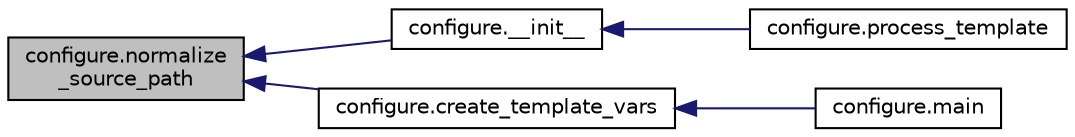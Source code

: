 digraph "configure.normalize_source_path"
{
  edge [fontname="Helvetica",fontsize="10",labelfontname="Helvetica",labelfontsize="10"];
  node [fontname="Helvetica",fontsize="10",shape=record];
  rankdir="LR";
  Node28 [label="configure.normalize\l_source_path",height=0.2,width=0.4,color="black", fillcolor="grey75", style="filled", fontcolor="black"];
  Node28 -> Node29 [dir="back",color="midnightblue",fontsize="10",style="solid",fontname="Helvetica"];
  Node29 [label="configure.__init__",height=0.2,width=0.4,color="black", fillcolor="white", style="filled",URL="$namespaceconfigure.html#a572a526cccb7574a72a8b283811706a1"];
  Node29 -> Node30 [dir="back",color="midnightblue",fontsize="10",style="solid",fontname="Helvetica"];
  Node30 [label="configure.process_template",height=0.2,width=0.4,color="black", fillcolor="white", style="filled",URL="$namespaceconfigure.html#a0131813b774dd002d783ca87f2f4f5ce"];
  Node28 -> Node31 [dir="back",color="midnightblue",fontsize="10",style="solid",fontname="Helvetica"];
  Node31 [label="configure.create_template_vars",height=0.2,width=0.4,color="black", fillcolor="white", style="filled",URL="$namespaceconfigure.html#a5cddf00194b4c5daec9d4fd96c4d1fc7"];
  Node31 -> Node32 [dir="back",color="midnightblue",fontsize="10",style="solid",fontname="Helvetica"];
  Node32 [label="configure.main",height=0.2,width=0.4,color="black", fillcolor="white", style="filled",URL="$namespaceconfigure.html#ab36af005492375c1144a850d45fb1a42"];
}
